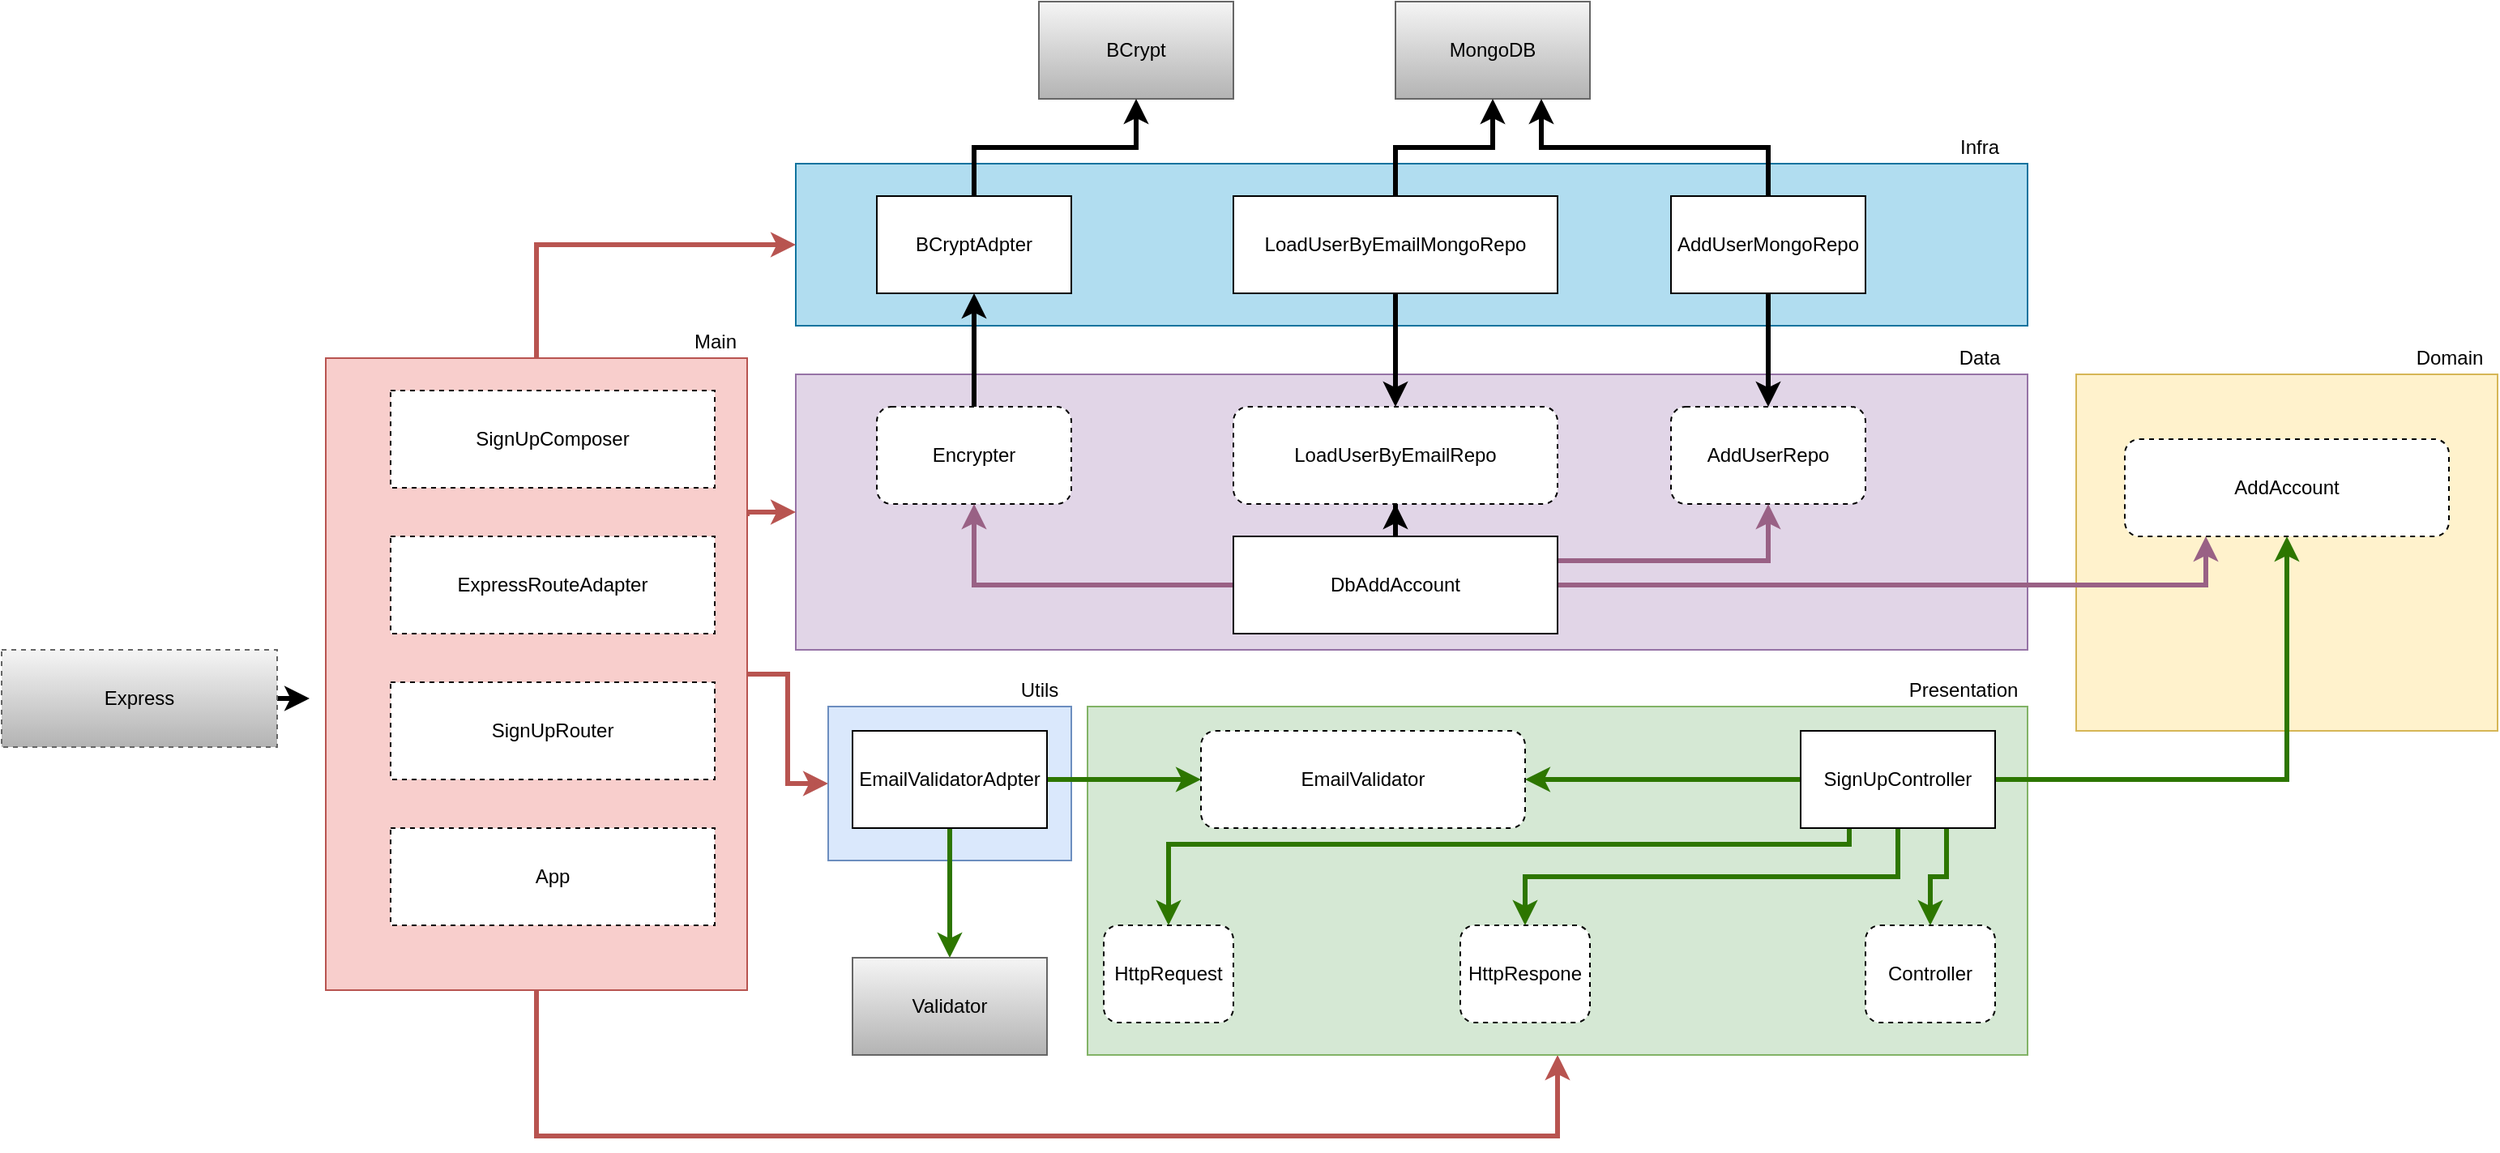 <mxfile version="14.1.2" type="github">
  <diagram id="IQCmbPOS1j4bv17Skjl6" name="Page-1">
    <mxGraphModel dx="2062" dy="705" grid="1" gridSize="10" guides="1" tooltips="1" connect="1" arrows="1" fold="1" page="1" pageScale="1" pageWidth="2339" pageHeight="3300" math="0" shadow="0">
      <root>
        <mxCell id="0" />
        <mxCell id="1" parent="0" />
        <mxCell id="3qMhevc5FPrKQXxK73y2-7" value="" style="rounded=0;whiteSpace=wrap;html=1;fillColor=#e1d5e7;strokeColor=#9673a6;" vertex="1" parent="1">
          <mxGeometry x="490" y="260" width="760" height="170" as="geometry" />
        </mxCell>
        <mxCell id="3qMhevc5FPrKQXxK73y2-21" value="" style="rounded=0;whiteSpace=wrap;html=1;fillColor=#fff2cc;strokeColor=#d6b656;" vertex="1" parent="1">
          <mxGeometry x="1280" y="260" width="260" height="220" as="geometry" />
        </mxCell>
        <mxCell id="3qMhevc5FPrKQXxK73y2-1" value="BCrypt" style="rounded=0;whiteSpace=wrap;html=1;gradientColor=#b3b3b3;fillColor=#f5f5f5;strokeColor=#666666;" vertex="1" parent="1">
          <mxGeometry x="640" y="30" width="120" height="60" as="geometry" />
        </mxCell>
        <mxCell id="3qMhevc5FPrKQXxK73y2-2" value="MongoDB" style="rounded=0;whiteSpace=wrap;html=1;gradientColor=#b3b3b3;fillColor=#f5f5f5;strokeColor=#666666;" vertex="1" parent="1">
          <mxGeometry x="860" y="30" width="120" height="60" as="geometry" />
        </mxCell>
        <mxCell id="3qMhevc5FPrKQXxK73y2-3" value="" style="rounded=0;whiteSpace=wrap;html=1;fillColor=#b1ddf0;strokeColor=#10739e;" vertex="1" parent="1">
          <mxGeometry x="490" y="130" width="760" height="100" as="geometry" />
        </mxCell>
        <mxCell id="3qMhevc5FPrKQXxK73y2-45" style="edgeStyle=orthogonalEdgeStyle;rounded=0;orthogonalLoop=1;jettySize=auto;html=1;exitX=0.5;exitY=0;exitDx=0;exitDy=0;entryX=0.5;entryY=1;entryDx=0;entryDy=0;strokeWidth=3;" edge="1" parent="1" source="3qMhevc5FPrKQXxK73y2-4" target="3qMhevc5FPrKQXxK73y2-1">
          <mxGeometry relative="1" as="geometry" />
        </mxCell>
        <mxCell id="3qMhevc5FPrKQXxK73y2-4" value="BCryptAdpter&lt;br&gt;" style="rounded=0;whiteSpace=wrap;html=1;" vertex="1" parent="1">
          <mxGeometry x="540" y="150" width="120" height="60" as="geometry" />
        </mxCell>
        <mxCell id="3qMhevc5FPrKQXxK73y2-46" style="edgeStyle=orthogonalEdgeStyle;rounded=0;orthogonalLoop=1;jettySize=auto;html=1;exitX=0.5;exitY=0;exitDx=0;exitDy=0;entryX=0.5;entryY=1;entryDx=0;entryDy=0;strokeWidth=3;" edge="1" parent="1" source="3qMhevc5FPrKQXxK73y2-5" target="3qMhevc5FPrKQXxK73y2-2">
          <mxGeometry relative="1" as="geometry" />
        </mxCell>
        <mxCell id="3qMhevc5FPrKQXxK73y2-57" style="edgeStyle=orthogonalEdgeStyle;rounded=0;orthogonalLoop=1;jettySize=auto;html=1;exitX=0.5;exitY=1;exitDx=0;exitDy=0;strokeWidth=3;" edge="1" parent="1" source="3qMhevc5FPrKQXxK73y2-5" target="3qMhevc5FPrKQXxK73y2-9">
          <mxGeometry relative="1" as="geometry" />
        </mxCell>
        <mxCell id="3qMhevc5FPrKQXxK73y2-5" value="LoadUserByEmailMongoRepo&lt;br&gt;" style="rounded=0;whiteSpace=wrap;html=1;" vertex="1" parent="1">
          <mxGeometry x="760" y="150" width="200" height="60" as="geometry" />
        </mxCell>
        <mxCell id="3qMhevc5FPrKQXxK73y2-47" style="edgeStyle=orthogonalEdgeStyle;rounded=0;orthogonalLoop=1;jettySize=auto;html=1;exitX=0.5;exitY=0;exitDx=0;exitDy=0;entryX=0.75;entryY=1;entryDx=0;entryDy=0;strokeWidth=3;" edge="1" parent="1" source="3qMhevc5FPrKQXxK73y2-6" target="3qMhevc5FPrKQXxK73y2-2">
          <mxGeometry relative="1" as="geometry" />
        </mxCell>
        <mxCell id="3qMhevc5FPrKQXxK73y2-58" style="edgeStyle=orthogonalEdgeStyle;rounded=0;orthogonalLoop=1;jettySize=auto;html=1;exitX=0.5;exitY=1;exitDx=0;exitDy=0;entryX=0.5;entryY=0;entryDx=0;entryDy=0;strokeWidth=3;" edge="1" parent="1" source="3qMhevc5FPrKQXxK73y2-6" target="3qMhevc5FPrKQXxK73y2-10">
          <mxGeometry relative="1" as="geometry" />
        </mxCell>
        <mxCell id="3qMhevc5FPrKQXxK73y2-6" value="AddUserMongoRepo&lt;br&gt;" style="rounded=0;whiteSpace=wrap;html=1;" vertex="1" parent="1">
          <mxGeometry x="1030" y="150" width="120" height="60" as="geometry" />
        </mxCell>
        <mxCell id="3qMhevc5FPrKQXxK73y2-50" style="edgeStyle=orthogonalEdgeStyle;rounded=0;orthogonalLoop=1;jettySize=auto;html=1;exitX=0.5;exitY=0;exitDx=0;exitDy=0;entryX=0.5;entryY=1;entryDx=0;entryDy=0;strokeWidth=3;" edge="1" parent="1" source="3qMhevc5FPrKQXxK73y2-8" target="3qMhevc5FPrKQXxK73y2-4">
          <mxGeometry relative="1" as="geometry" />
        </mxCell>
        <mxCell id="3qMhevc5FPrKQXxK73y2-8" value="Encrypter" style="rounded=1;whiteSpace=wrap;html=1;dashed=1;" vertex="1" parent="1">
          <mxGeometry x="540" y="280" width="120" height="60" as="geometry" />
        </mxCell>
        <mxCell id="3qMhevc5FPrKQXxK73y2-9" value="LoadUserByEmailRepo" style="rounded=1;whiteSpace=wrap;html=1;dashed=1;" vertex="1" parent="1">
          <mxGeometry x="760" y="280" width="200" height="60" as="geometry" />
        </mxCell>
        <mxCell id="3qMhevc5FPrKQXxK73y2-10" value="AddUserRepo" style="rounded=1;whiteSpace=wrap;html=1;dashed=1;" vertex="1" parent="1">
          <mxGeometry x="1030" y="280" width="120" height="60" as="geometry" />
        </mxCell>
        <mxCell id="3qMhevc5FPrKQXxK73y2-43" style="edgeStyle=orthogonalEdgeStyle;rounded=0;orthogonalLoop=1;jettySize=auto;html=1;exitX=0;exitY=0.5;exitDx=0;exitDy=0;entryX=0.5;entryY=1;entryDx=0;entryDy=0;strokeWidth=3;gradientColor=#d5739d;fillColor=#e6d0de;strokeColor=#996185;" edge="1" parent="1" source="3qMhevc5FPrKQXxK73y2-12" target="3qMhevc5FPrKQXxK73y2-8">
          <mxGeometry relative="1" as="geometry" />
        </mxCell>
        <mxCell id="3qMhevc5FPrKQXxK73y2-54" style="edgeStyle=orthogonalEdgeStyle;rounded=0;orthogonalLoop=1;jettySize=auto;html=1;exitX=1;exitY=0.5;exitDx=0;exitDy=0;entryX=0.25;entryY=1;entryDx=0;entryDy=0;strokeWidth=3;gradientColor=#d5739d;fillColor=#e6d0de;strokeColor=#996185;" edge="1" parent="1" source="3qMhevc5FPrKQXxK73y2-12" target="3qMhevc5FPrKQXxK73y2-22">
          <mxGeometry relative="1" as="geometry" />
        </mxCell>
        <mxCell id="3qMhevc5FPrKQXxK73y2-55" style="edgeStyle=orthogonalEdgeStyle;rounded=0;orthogonalLoop=1;jettySize=auto;html=1;exitX=1;exitY=0.25;exitDx=0;exitDy=0;entryX=0.5;entryY=1;entryDx=0;entryDy=0;strokeWidth=3;gradientColor=#d5739d;fillColor=#e6d0de;strokeColor=#996185;" edge="1" parent="1" source="3qMhevc5FPrKQXxK73y2-12" target="3qMhevc5FPrKQXxK73y2-10">
          <mxGeometry relative="1" as="geometry" />
        </mxCell>
        <mxCell id="3qMhevc5FPrKQXxK73y2-56" style="edgeStyle=orthogonalEdgeStyle;rounded=0;orthogonalLoop=1;jettySize=auto;html=1;exitX=0.5;exitY=0;exitDx=0;exitDy=0;strokeWidth=3;" edge="1" parent="1" source="3qMhevc5FPrKQXxK73y2-12" target="3qMhevc5FPrKQXxK73y2-9">
          <mxGeometry relative="1" as="geometry" />
        </mxCell>
        <mxCell id="3qMhevc5FPrKQXxK73y2-12" value="DbAddAccount" style="rounded=0;whiteSpace=wrap;html=1;" vertex="1" parent="1">
          <mxGeometry x="760" y="360" width="200" height="60" as="geometry" />
        </mxCell>
        <mxCell id="3qMhevc5FPrKQXxK73y2-40" style="edgeStyle=orthogonalEdgeStyle;rounded=0;orthogonalLoop=1;jettySize=auto;html=1;exitX=1;exitY=0.5;exitDx=0;exitDy=0;entryX=0;entryY=0.5;entryDx=0;entryDy=0;strokeWidth=3;gradientColor=#ea6b66;fillColor=#f8cecc;strokeColor=#b85450;" edge="1" parent="1" source="3qMhevc5FPrKQXxK73y2-13" target="3qMhevc5FPrKQXxK73y2-24">
          <mxGeometry relative="1" as="geometry" />
        </mxCell>
        <mxCell id="3qMhevc5FPrKQXxK73y2-41" style="edgeStyle=orthogonalEdgeStyle;rounded=0;orthogonalLoop=1;jettySize=auto;html=1;exitX=1;exitY=0.25;exitDx=0;exitDy=0;entryX=0;entryY=0.5;entryDx=0;entryDy=0;strokeWidth=3;gradientColor=#ea6b66;fillColor=#f8cecc;strokeColor=#b85450;" edge="1" parent="1" source="3qMhevc5FPrKQXxK73y2-13" target="3qMhevc5FPrKQXxK73y2-7">
          <mxGeometry relative="1" as="geometry">
            <Array as="points">
              <mxPoint x="460" y="345" />
            </Array>
          </mxGeometry>
        </mxCell>
        <mxCell id="3qMhevc5FPrKQXxK73y2-42" style="edgeStyle=orthogonalEdgeStyle;rounded=0;orthogonalLoop=1;jettySize=auto;html=1;exitX=0.5;exitY=0;exitDx=0;exitDy=0;entryX=0;entryY=0.5;entryDx=0;entryDy=0;strokeWidth=3;gradientColor=#ea6b66;fillColor=#f8cecc;strokeColor=#b85450;" edge="1" parent="1" source="3qMhevc5FPrKQXxK73y2-13" target="3qMhevc5FPrKQXxK73y2-3">
          <mxGeometry relative="1" as="geometry" />
        </mxCell>
        <mxCell id="3qMhevc5FPrKQXxK73y2-65" style="edgeStyle=orthogonalEdgeStyle;rounded=0;orthogonalLoop=1;jettySize=auto;html=1;exitX=0.5;exitY=1;exitDx=0;exitDy=0;entryX=0.5;entryY=1;entryDx=0;entryDy=0;strokeWidth=3;gradientColor=#ea6b66;fillColor=#f8cecc;strokeColor=#b85450;" edge="1" parent="1" source="3qMhevc5FPrKQXxK73y2-13" target="3qMhevc5FPrKQXxK73y2-23">
          <mxGeometry relative="1" as="geometry">
            <Array as="points">
              <mxPoint x="330" y="730" />
              <mxPoint x="960" y="730" />
            </Array>
          </mxGeometry>
        </mxCell>
        <mxCell id="3qMhevc5FPrKQXxK73y2-13" value="" style="rounded=0;whiteSpace=wrap;html=1;fillColor=#f8cecc;strokeColor=#b85450;" vertex="1" parent="1">
          <mxGeometry x="200" y="250" width="260" height="390" as="geometry" />
        </mxCell>
        <mxCell id="3qMhevc5FPrKQXxK73y2-15" value="ExpressRouteAdapter" style="rounded=0;whiteSpace=wrap;html=1;dashed=1;" vertex="1" parent="1">
          <mxGeometry x="240" y="360" width="200" height="60" as="geometry" />
        </mxCell>
        <mxCell id="3qMhevc5FPrKQXxK73y2-17" value="SignUpRouter" style="rounded=0;whiteSpace=wrap;html=1;dashed=1;" vertex="1" parent="1">
          <mxGeometry x="240" y="450" width="200" height="60" as="geometry" />
        </mxCell>
        <mxCell id="3qMhevc5FPrKQXxK73y2-18" value="App" style="rounded=0;whiteSpace=wrap;html=1;dashed=1;" vertex="1" parent="1">
          <mxGeometry x="240" y="540" width="200" height="60" as="geometry" />
        </mxCell>
        <mxCell id="3qMhevc5FPrKQXxK73y2-19" value="SignUpComposer" style="rounded=0;whiteSpace=wrap;html=1;dashed=1;" vertex="1" parent="1">
          <mxGeometry x="240" y="270" width="200" height="60" as="geometry" />
        </mxCell>
        <mxCell id="3qMhevc5FPrKQXxK73y2-67" style="edgeStyle=orthogonalEdgeStyle;rounded=0;orthogonalLoop=1;jettySize=auto;html=1;exitX=1;exitY=0.5;exitDx=0;exitDy=0;strokeWidth=3;" edge="1" parent="1" source="3qMhevc5FPrKQXxK73y2-20">
          <mxGeometry relative="1" as="geometry">
            <mxPoint x="190" y="460" as="targetPoint" />
          </mxGeometry>
        </mxCell>
        <mxCell id="3qMhevc5FPrKQXxK73y2-20" value="Express" style="rounded=0;whiteSpace=wrap;html=1;dashed=1;gradientColor=#b3b3b3;fillColor=#f5f5f5;strokeColor=#666666;" vertex="1" parent="1">
          <mxGeometry y="430" width="170" height="60" as="geometry" />
        </mxCell>
        <mxCell id="3qMhevc5FPrKQXxK73y2-22" value="AddAccount" style="rounded=1;whiteSpace=wrap;html=1;dashed=1;" vertex="1" parent="1">
          <mxGeometry x="1310" y="300" width="200" height="60" as="geometry" />
        </mxCell>
        <mxCell id="3qMhevc5FPrKQXxK73y2-23" value="" style="rounded=0;whiteSpace=wrap;html=1;fillColor=#d5e8d4;strokeColor=#82b366;" vertex="1" parent="1">
          <mxGeometry x="670" y="465" width="580" height="215" as="geometry" />
        </mxCell>
        <mxCell id="3qMhevc5FPrKQXxK73y2-24" value="" style="rounded=0;whiteSpace=wrap;html=1;fillColor=#dae8fc;strokeColor=#6c8ebf;" vertex="1" parent="1">
          <mxGeometry x="510" y="465" width="150" height="95" as="geometry" />
        </mxCell>
        <mxCell id="3qMhevc5FPrKQXxK73y2-25" value="EmailValidator" style="rounded=1;whiteSpace=wrap;html=1;dashed=1;" vertex="1" parent="1">
          <mxGeometry x="740" y="480" width="200" height="60" as="geometry" />
        </mxCell>
        <mxCell id="3qMhevc5FPrKQXxK73y2-26" value="HttpRequest" style="rounded=1;whiteSpace=wrap;html=1;dashed=1;" vertex="1" parent="1">
          <mxGeometry x="680" y="600" width="80" height="60" as="geometry" />
        </mxCell>
        <mxCell id="3qMhevc5FPrKQXxK73y2-30" style="edgeStyle=orthogonalEdgeStyle;rounded=0;orthogonalLoop=1;jettySize=auto;html=1;exitX=0;exitY=0.5;exitDx=0;exitDy=0;strokeWidth=3;fillColor=#60a917;strokeColor=#2D7600;" edge="1" parent="1" source="3qMhevc5FPrKQXxK73y2-27" target="3qMhevc5FPrKQXxK73y2-25">
          <mxGeometry relative="1" as="geometry" />
        </mxCell>
        <mxCell id="3qMhevc5FPrKQXxK73y2-32" style="edgeStyle=orthogonalEdgeStyle;rounded=0;orthogonalLoop=1;jettySize=auto;html=1;exitX=0.25;exitY=1;exitDx=0;exitDy=0;strokeWidth=3;fillColor=#60a917;strokeColor=#2D7600;" edge="1" parent="1" source="3qMhevc5FPrKQXxK73y2-27" target="3qMhevc5FPrKQXxK73y2-26">
          <mxGeometry relative="1" as="geometry">
            <Array as="points">
              <mxPoint x="1140" y="550" />
              <mxPoint x="720" y="550" />
            </Array>
          </mxGeometry>
        </mxCell>
        <mxCell id="3qMhevc5FPrKQXxK73y2-33" style="edgeStyle=orthogonalEdgeStyle;rounded=0;orthogonalLoop=1;jettySize=auto;html=1;exitX=0.5;exitY=1;exitDx=0;exitDy=0;entryX=0.5;entryY=0;entryDx=0;entryDy=0;strokeWidth=3;fillColor=#60a917;strokeColor=#2D7600;" edge="1" parent="1" source="3qMhevc5FPrKQXxK73y2-27" target="3qMhevc5FPrKQXxK73y2-28">
          <mxGeometry relative="1" as="geometry" />
        </mxCell>
        <mxCell id="3qMhevc5FPrKQXxK73y2-34" style="edgeStyle=orthogonalEdgeStyle;rounded=0;orthogonalLoop=1;jettySize=auto;html=1;exitX=0.75;exitY=1;exitDx=0;exitDy=0;strokeWidth=3;fillColor=#60a917;strokeColor=#2D7600;" edge="1" parent="1" source="3qMhevc5FPrKQXxK73y2-27" target="3qMhevc5FPrKQXxK73y2-29">
          <mxGeometry relative="1" as="geometry" />
        </mxCell>
        <mxCell id="3qMhevc5FPrKQXxK73y2-51" style="edgeStyle=orthogonalEdgeStyle;rounded=0;orthogonalLoop=1;jettySize=auto;html=1;exitX=1;exitY=0.5;exitDx=0;exitDy=0;strokeWidth=3;fillColor=#60a917;strokeColor=#2D7600;" edge="1" parent="1" source="3qMhevc5FPrKQXxK73y2-27" target="3qMhevc5FPrKQXxK73y2-22">
          <mxGeometry relative="1" as="geometry" />
        </mxCell>
        <mxCell id="3qMhevc5FPrKQXxK73y2-27" value="SignUpController" style="rounded=0;whiteSpace=wrap;html=1;" vertex="1" parent="1">
          <mxGeometry x="1110" y="480" width="120" height="60" as="geometry" />
        </mxCell>
        <mxCell id="3qMhevc5FPrKQXxK73y2-28" value="HttpRespone" style="rounded=1;whiteSpace=wrap;html=1;dashed=1;" vertex="1" parent="1">
          <mxGeometry x="900" y="600" width="80" height="60" as="geometry" />
        </mxCell>
        <mxCell id="3qMhevc5FPrKQXxK73y2-29" value="Controller" style="rounded=1;whiteSpace=wrap;html=1;dashed=1;" vertex="1" parent="1">
          <mxGeometry x="1150" y="600" width="80" height="60" as="geometry" />
        </mxCell>
        <mxCell id="3qMhevc5FPrKQXxK73y2-39" style="edgeStyle=orthogonalEdgeStyle;rounded=0;orthogonalLoop=1;jettySize=auto;html=1;exitX=0.5;exitY=1;exitDx=0;exitDy=0;strokeWidth=3;fillColor=#60a917;strokeColor=#2D7600;" edge="1" parent="1" source="3qMhevc5FPrKQXxK73y2-36" target="3qMhevc5FPrKQXxK73y2-38">
          <mxGeometry relative="1" as="geometry" />
        </mxCell>
        <mxCell id="3qMhevc5FPrKQXxK73y2-52" style="edgeStyle=orthogonalEdgeStyle;rounded=0;orthogonalLoop=1;jettySize=auto;html=1;exitX=1;exitY=0.5;exitDx=0;exitDy=0;strokeWidth=3;fillColor=#60a917;strokeColor=#2D7600;" edge="1" parent="1" source="3qMhevc5FPrKQXxK73y2-36" target="3qMhevc5FPrKQXxK73y2-25">
          <mxGeometry relative="1" as="geometry" />
        </mxCell>
        <mxCell id="3qMhevc5FPrKQXxK73y2-36" value="EmailValidatorAdpter" style="rounded=0;whiteSpace=wrap;html=1;" vertex="1" parent="1">
          <mxGeometry x="525" y="480" width="120" height="60" as="geometry" />
        </mxCell>
        <mxCell id="3qMhevc5FPrKQXxK73y2-38" value="Validator" style="rounded=0;whiteSpace=wrap;html=1;gradientColor=#b3b3b3;fillColor=#f5f5f5;strokeColor=#666666;" vertex="1" parent="1">
          <mxGeometry x="525" y="620" width="120" height="60" as="geometry" />
        </mxCell>
        <mxCell id="3qMhevc5FPrKQXxK73y2-59" value="Infra" style="text;html=1;align=center;verticalAlign=middle;resizable=0;points=[];autosize=1;" vertex="1" parent="1">
          <mxGeometry x="1200" y="110" width="40" height="20" as="geometry" />
        </mxCell>
        <mxCell id="3qMhevc5FPrKQXxK73y2-60" value="Domain" style="text;html=1;align=center;verticalAlign=middle;resizable=0;points=[];autosize=1;" vertex="1" parent="1">
          <mxGeometry x="1480" y="240" width="60" height="20" as="geometry" />
        </mxCell>
        <mxCell id="3qMhevc5FPrKQXxK73y2-61" value="Data" style="text;html=1;align=center;verticalAlign=middle;resizable=0;points=[];autosize=1;" vertex="1" parent="1">
          <mxGeometry x="1200" y="240" width="40" height="20" as="geometry" />
        </mxCell>
        <mxCell id="3qMhevc5FPrKQXxK73y2-62" value="Presentation" style="text;html=1;align=center;verticalAlign=middle;resizable=0;points=[];autosize=1;" vertex="1" parent="1">
          <mxGeometry x="1170" y="445" width="80" height="20" as="geometry" />
        </mxCell>
        <mxCell id="3qMhevc5FPrKQXxK73y2-63" value="Utils&lt;br&gt;" style="text;html=1;align=center;verticalAlign=middle;resizable=0;points=[];autosize=1;" vertex="1" parent="1">
          <mxGeometry x="620" y="445" width="40" height="20" as="geometry" />
        </mxCell>
        <mxCell id="3qMhevc5FPrKQXxK73y2-64" value="Main" style="text;html=1;align=center;verticalAlign=middle;resizable=0;points=[];autosize=1;" vertex="1" parent="1">
          <mxGeometry x="420" y="230" width="40" height="20" as="geometry" />
        </mxCell>
      </root>
    </mxGraphModel>
  </diagram>
</mxfile>
